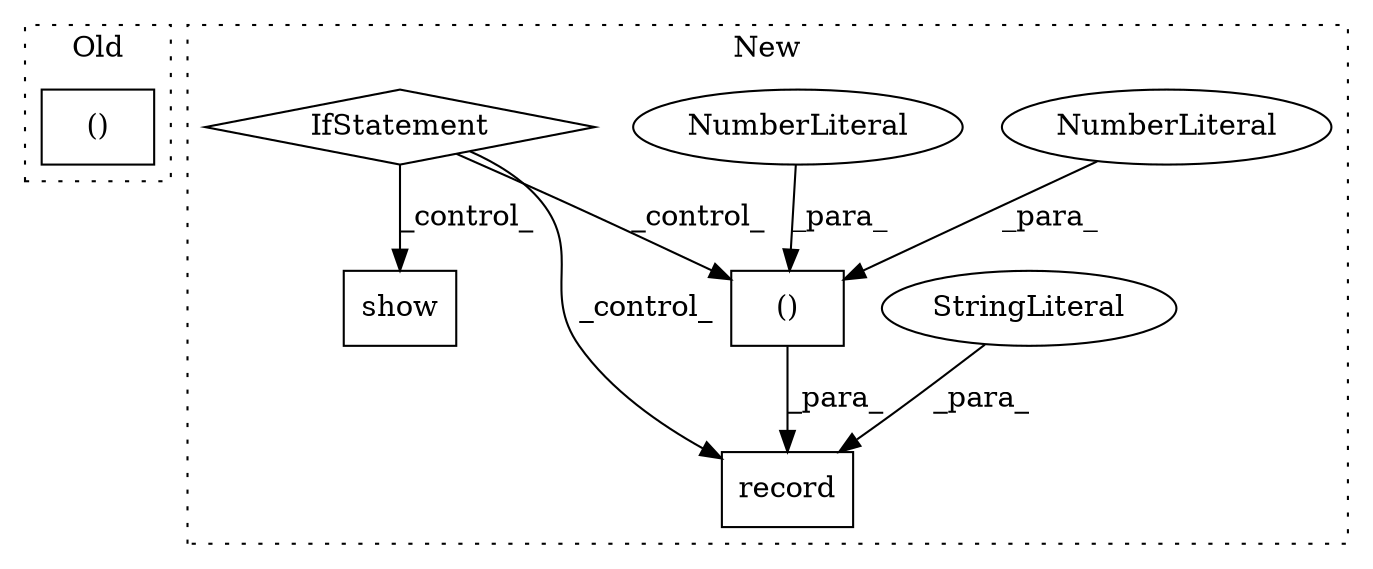 digraph G {
subgraph cluster0 {
1 [label="()" a="106" s="3189" l="19" shape="box"];
label = "Old";
style="dotted";
}
subgraph cluster1 {
2 [label="record" a="32" s="3271,3341" l="7,2" shape="box"];
3 [label="()" a="106" s="3322" l="19" shape="box"];
4 [label="NumberLiteral" a="34" s="3322" l="3" shape="ellipse"];
5 [label="NumberLiteral" a="34" s="3338" l="3" shape="ellipse"];
6 [label="StringLiteral" a="45" s="3280" l="34" shape="ellipse"];
7 [label="IfStatement" a="25" s="3142,3155" l="4,2" shape="diamond"];
8 [label="show" a="32" s="3385,3391" l="5,1" shape="box"];
label = "New";
style="dotted";
}
3 -> 2 [label="_para_"];
4 -> 3 [label="_para_"];
5 -> 3 [label="_para_"];
6 -> 2 [label="_para_"];
7 -> 2 [label="_control_"];
7 -> 8 [label="_control_"];
7 -> 3 [label="_control_"];
}